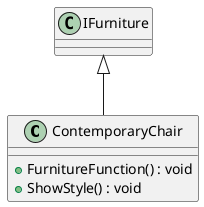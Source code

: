 @startuml
class ContemporaryChair {
    + FurnitureFunction() : void
    + ShowStyle() : void
}
IFurniture <|-- ContemporaryChair
@enduml
